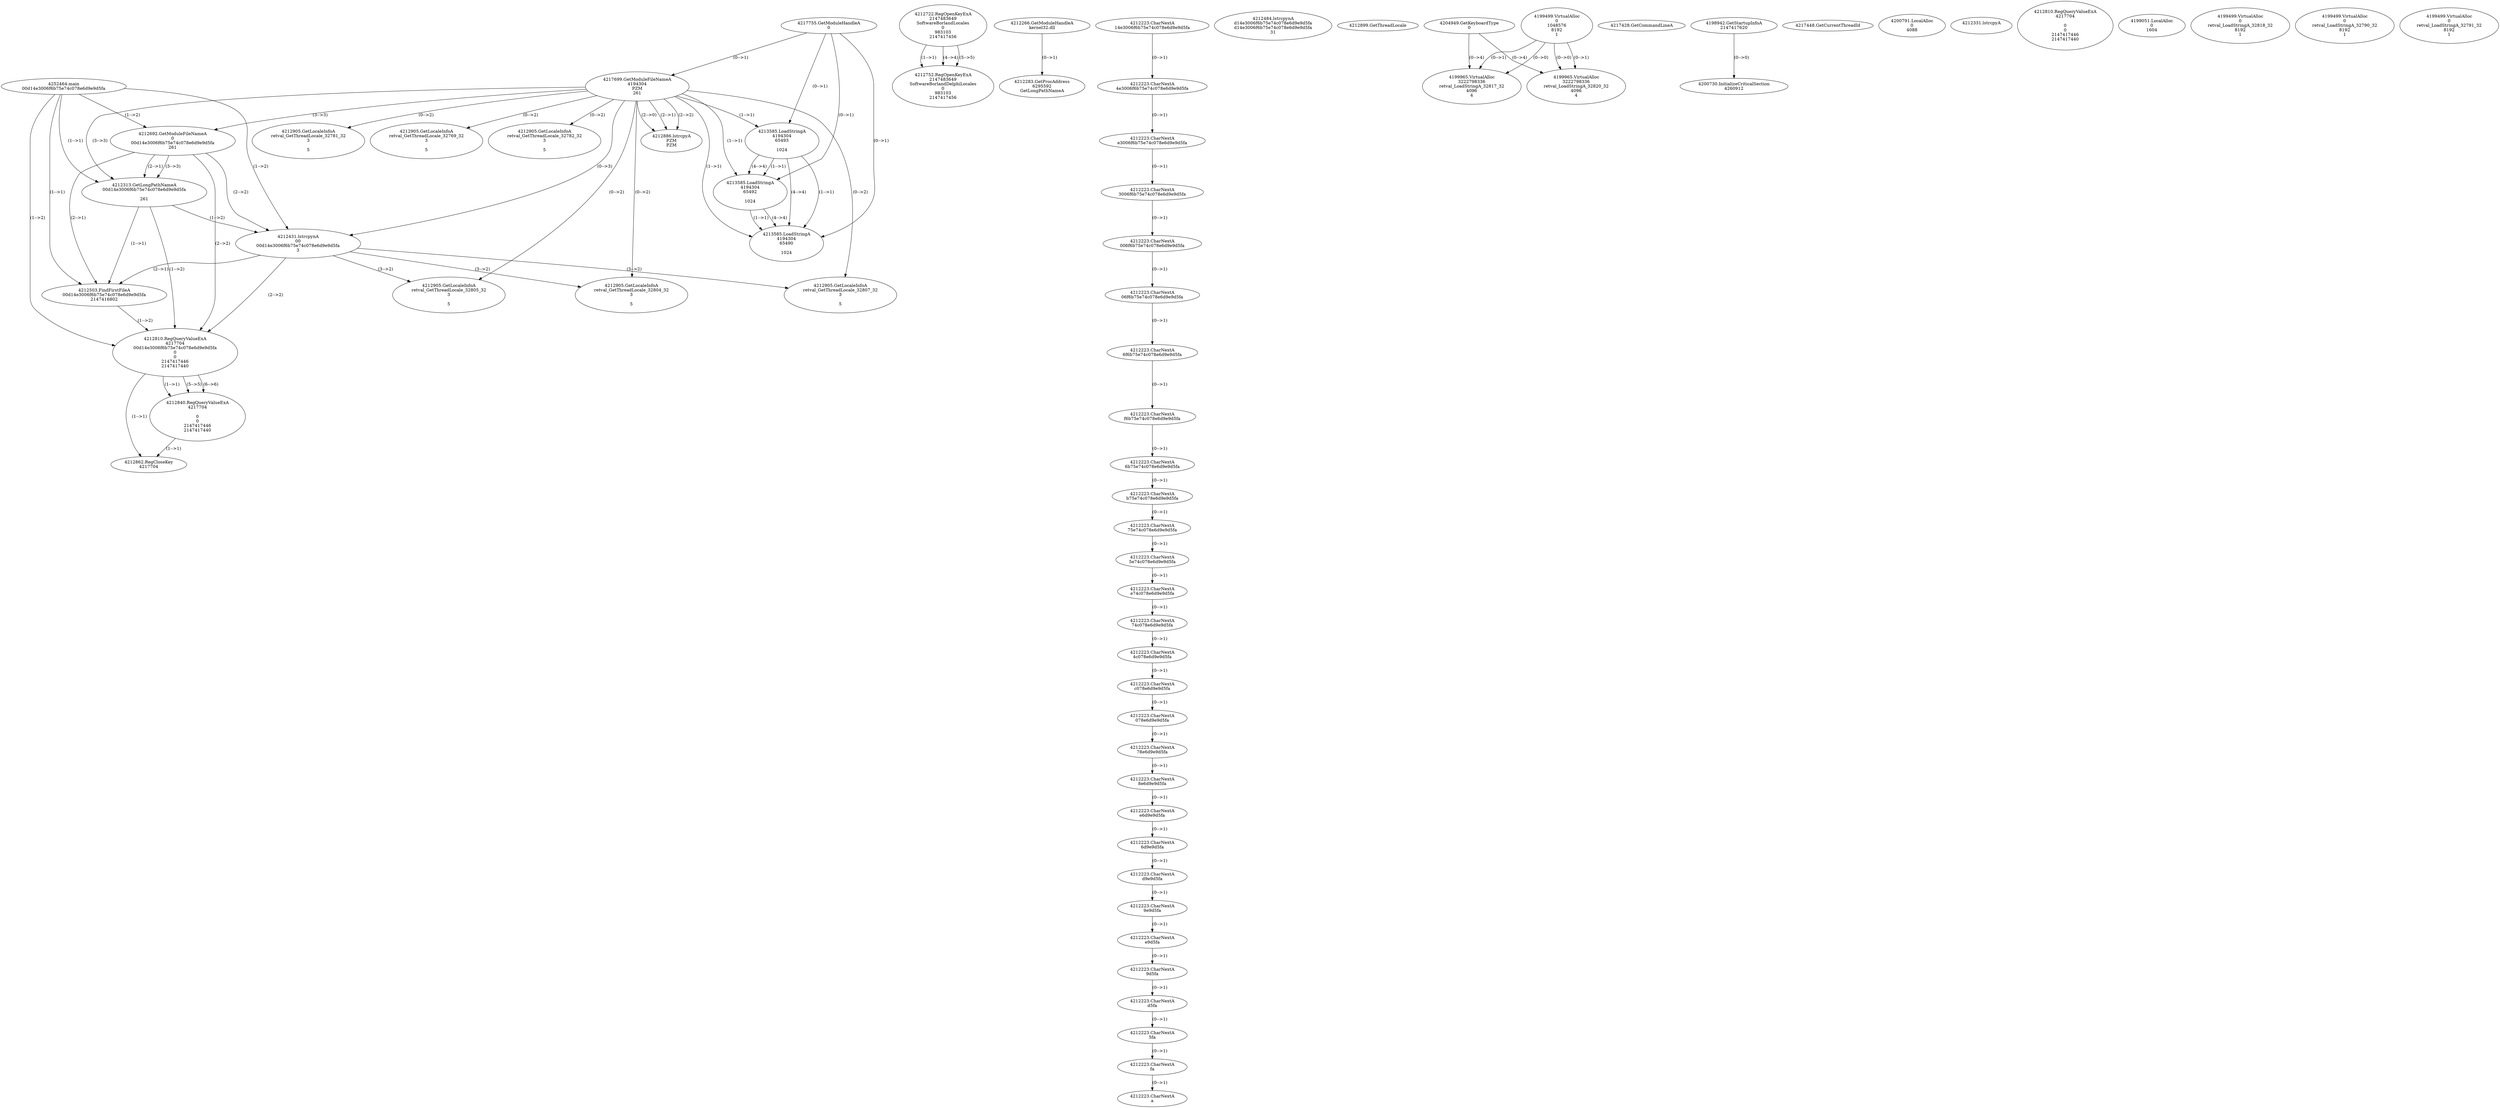 // Global SCDG with merge call
digraph {
	0 [label="4252464.main
00d14e3006f6b75e74c078e6d9e9d5fa"]
	1 [label="4217755.GetModuleHandleA
0"]
	2 [label="4217699.GetModuleFileNameA
4194304
PZM
261"]
	1 -> 2 [label="(0-->1)"]
	3 [label="4212692.GetModuleFileNameA
0
00d14e3006f6b75e74c078e6d9e9d5fa
261"]
	0 -> 3 [label="(1-->2)"]
	2 -> 3 [label="(3-->3)"]
	4 [label="4212722.RegOpenKeyExA
2147483649
Software\Borland\Locales
0
983103
2147417456"]
	5 [label="4212266.GetModuleHandleA
kernel32.dll"]
	6 [label="4212283.GetProcAddress
6295592
GetLongPathNameA"]
	5 -> 6 [label="(0-->1)"]
	7 [label="4212313.GetLongPathNameA
00d14e3006f6b75e74c078e6d9e9d5fa

261"]
	0 -> 7 [label="(1-->1)"]
	3 -> 7 [label="(2-->1)"]
	2 -> 7 [label="(3-->3)"]
	3 -> 7 [label="(3-->3)"]
	8 [label="4212431.lstrcpynA
00
00d14e3006f6b75e74c078e6d9e9d5fa
3"]
	0 -> 8 [label="(1-->2)"]
	3 -> 8 [label="(2-->2)"]
	7 -> 8 [label="(1-->2)"]
	2 -> 8 [label="(0-->3)"]
	9 [label="4212223.CharNextA
14e3006f6b75e74c078e6d9e9d5fa"]
	10 [label="4212223.CharNextA
4e3006f6b75e74c078e6d9e9d5fa"]
	9 -> 10 [label="(0-->1)"]
	11 [label="4212223.CharNextA
e3006f6b75e74c078e6d9e9d5fa"]
	10 -> 11 [label="(0-->1)"]
	12 [label="4212223.CharNextA
3006f6b75e74c078e6d9e9d5fa"]
	11 -> 12 [label="(0-->1)"]
	13 [label="4212223.CharNextA
006f6b75e74c078e6d9e9d5fa"]
	12 -> 13 [label="(0-->1)"]
	14 [label="4212223.CharNextA
06f6b75e74c078e6d9e9d5fa"]
	13 -> 14 [label="(0-->1)"]
	15 [label="4212223.CharNextA
6f6b75e74c078e6d9e9d5fa"]
	14 -> 15 [label="(0-->1)"]
	16 [label="4212223.CharNextA
f6b75e74c078e6d9e9d5fa"]
	15 -> 16 [label="(0-->1)"]
	17 [label="4212223.CharNextA
6b75e74c078e6d9e9d5fa"]
	16 -> 17 [label="(0-->1)"]
	18 [label="4212223.CharNextA
b75e74c078e6d9e9d5fa"]
	17 -> 18 [label="(0-->1)"]
	19 [label="4212223.CharNextA
75e74c078e6d9e9d5fa"]
	18 -> 19 [label="(0-->1)"]
	20 [label="4212223.CharNextA
5e74c078e6d9e9d5fa"]
	19 -> 20 [label="(0-->1)"]
	21 [label="4212223.CharNextA
e74c078e6d9e9d5fa"]
	20 -> 21 [label="(0-->1)"]
	22 [label="4212223.CharNextA
74c078e6d9e9d5fa"]
	21 -> 22 [label="(0-->1)"]
	23 [label="4212223.CharNextA
4c078e6d9e9d5fa"]
	22 -> 23 [label="(0-->1)"]
	24 [label="4212223.CharNextA
c078e6d9e9d5fa"]
	23 -> 24 [label="(0-->1)"]
	25 [label="4212223.CharNextA
078e6d9e9d5fa"]
	24 -> 25 [label="(0-->1)"]
	26 [label="4212223.CharNextA
78e6d9e9d5fa"]
	25 -> 26 [label="(0-->1)"]
	27 [label="4212223.CharNextA
8e6d9e9d5fa"]
	26 -> 27 [label="(0-->1)"]
	28 [label="4212223.CharNextA
e6d9e9d5fa"]
	27 -> 28 [label="(0-->1)"]
	29 [label="4212223.CharNextA
6d9e9d5fa"]
	28 -> 29 [label="(0-->1)"]
	30 [label="4212223.CharNextA
d9e9d5fa"]
	29 -> 30 [label="(0-->1)"]
	31 [label="4212223.CharNextA
9e9d5fa"]
	30 -> 31 [label="(0-->1)"]
	32 [label="4212223.CharNextA
e9d5fa"]
	31 -> 32 [label="(0-->1)"]
	33 [label="4212223.CharNextA
9d5fa"]
	32 -> 33 [label="(0-->1)"]
	34 [label="4212223.CharNextA
d5fa"]
	33 -> 34 [label="(0-->1)"]
	35 [label="4212223.CharNextA
5fa"]
	34 -> 35 [label="(0-->1)"]
	36 [label="4212223.CharNextA
fa"]
	35 -> 36 [label="(0-->1)"]
	37 [label="4212223.CharNextA
a"]
	36 -> 37 [label="(0-->1)"]
	38 [label="4212484.lstrcpynA
d14e3006f6b75e74c078e6d9e9d5fa
d14e3006f6b75e74c078e6d9e9d5fa
31"]
	39 [label="4212503.FindFirstFileA
00d14e3006f6b75e74c078e6d9e9d5fa
2147416802"]
	0 -> 39 [label="(1-->1)"]
	3 -> 39 [label="(2-->1)"]
	7 -> 39 [label="(1-->1)"]
	8 -> 39 [label="(2-->1)"]
	40 [label="4212810.RegQueryValueExA
4217704
00d14e3006f6b75e74c078e6d9e9d5fa
0
0
2147417446
2147417440"]
	0 -> 40 [label="(1-->2)"]
	3 -> 40 [label="(2-->2)"]
	7 -> 40 [label="(1-->2)"]
	8 -> 40 [label="(2-->2)"]
	39 -> 40 [label="(1-->2)"]
	41 [label="4212840.RegQueryValueExA
4217704

0
0
2147417446
2147417440"]
	40 -> 41 [label="(1-->1)"]
	40 -> 41 [label="(5-->5)"]
	40 -> 41 [label="(6-->6)"]
	42 [label="4212862.RegCloseKey
4217704"]
	40 -> 42 [label="(1-->1)"]
	41 -> 42 [label="(1-->1)"]
	43 [label="4212886.lstrcpyA
PZM
PZM"]
	2 -> 43 [label="(2-->1)"]
	2 -> 43 [label="(2-->2)"]
	2 -> 43 [label="(2-->0)"]
	44 [label="4212899.GetThreadLocale
"]
	45 [label="4212905.GetLocaleInfoA
retval_GetThreadLocale_32807_32
3

5"]
	2 -> 45 [label="(0-->2)"]
	8 -> 45 [label="(3-->2)"]
	46 [label="4204949.GetKeyboardType
0"]
	47 [label="4217428.GetCommandLineA
"]
	48 [label="4198942.GetStartupInfoA
2147417620"]
	49 [label="4217448.GetCurrentThreadId
"]
	50 [label="4213585.LoadStringA
4194304
65493

1024"]
	1 -> 50 [label="(0-->1)"]
	2 -> 50 [label="(1-->1)"]
	51 [label="4200730.InitializeCriticalSection
4260912"]
	48 -> 51 [label="(0-->0)"]
	52 [label="4200791.LocalAlloc
0
4088"]
	53 [label="4212331.lstrcpyA

"]
	54 [label="4212810.RegQueryValueExA
4217704

0
0
2147417446
2147417440"]
	55 [label="4212905.GetLocaleInfoA
retval_GetThreadLocale_32781_32
3

5"]
	2 -> 55 [label="(0-->2)"]
	56 [label="4213585.LoadStringA
4194304
65492

1024"]
	1 -> 56 [label="(0-->1)"]
	2 -> 56 [label="(1-->1)"]
	50 -> 56 [label="(1-->1)"]
	50 -> 56 [label="(4-->4)"]
	57 [label="4213585.LoadStringA
4194304
65490

1024"]
	1 -> 57 [label="(0-->1)"]
	2 -> 57 [label="(1-->1)"]
	50 -> 57 [label="(1-->1)"]
	56 -> 57 [label="(1-->1)"]
	50 -> 57 [label="(4-->4)"]
	56 -> 57 [label="(4-->4)"]
	58 [label="4199499.VirtualAlloc
0
1048576
8192
1"]
	59 [label="4199051.LocalAlloc
0
1604"]
	60 [label="4199965.VirtualAlloc
3222798336
retval_LoadStringA_32820_32
4096
4"]
	58 -> 60 [label="(0-->1)"]
	46 -> 60 [label="(0-->4)"]
	58 -> 60 [label="(0-->0)"]
	61 [label="4212752.RegOpenKeyExA
2147483649
Software\Borland\Delphi\Locales
0
983103
2147417456"]
	4 -> 61 [label="(1-->1)"]
	4 -> 61 [label="(4-->4)"]
	4 -> 61 [label="(5-->5)"]
	62 [label="4212905.GetLocaleInfoA
retval_GetThreadLocale_32769_32
3

5"]
	2 -> 62 [label="(0-->2)"]
	63 [label="4199499.VirtualAlloc
0
retval_LoadStringA_32818_32
8192
1"]
	64 [label="4212905.GetLocaleInfoA
retval_GetThreadLocale_32782_32
3

5"]
	2 -> 64 [label="(0-->2)"]
	65 [label="4199499.VirtualAlloc
0
retval_LoadStringA_32790_32
8192
1"]
	66 [label="4199499.VirtualAlloc
0
retval_LoadStringA_32791_32
8192
1"]
	67 [label="4199965.VirtualAlloc
3222798336
retval_LoadStringA_32817_32
4096
4"]
	58 -> 67 [label="(0-->1)"]
	46 -> 67 [label="(0-->4)"]
	58 -> 67 [label="(0-->0)"]
	68 [label="4212905.GetLocaleInfoA
retval_GetThreadLocale_32804_32
3

5"]
	2 -> 68 [label="(0-->2)"]
	8 -> 68 [label="(3-->2)"]
	69 [label="4212905.GetLocaleInfoA
retval_GetThreadLocale_32805_32
3

5"]
	2 -> 69 [label="(0-->2)"]
	8 -> 69 [label="(3-->2)"]
}
